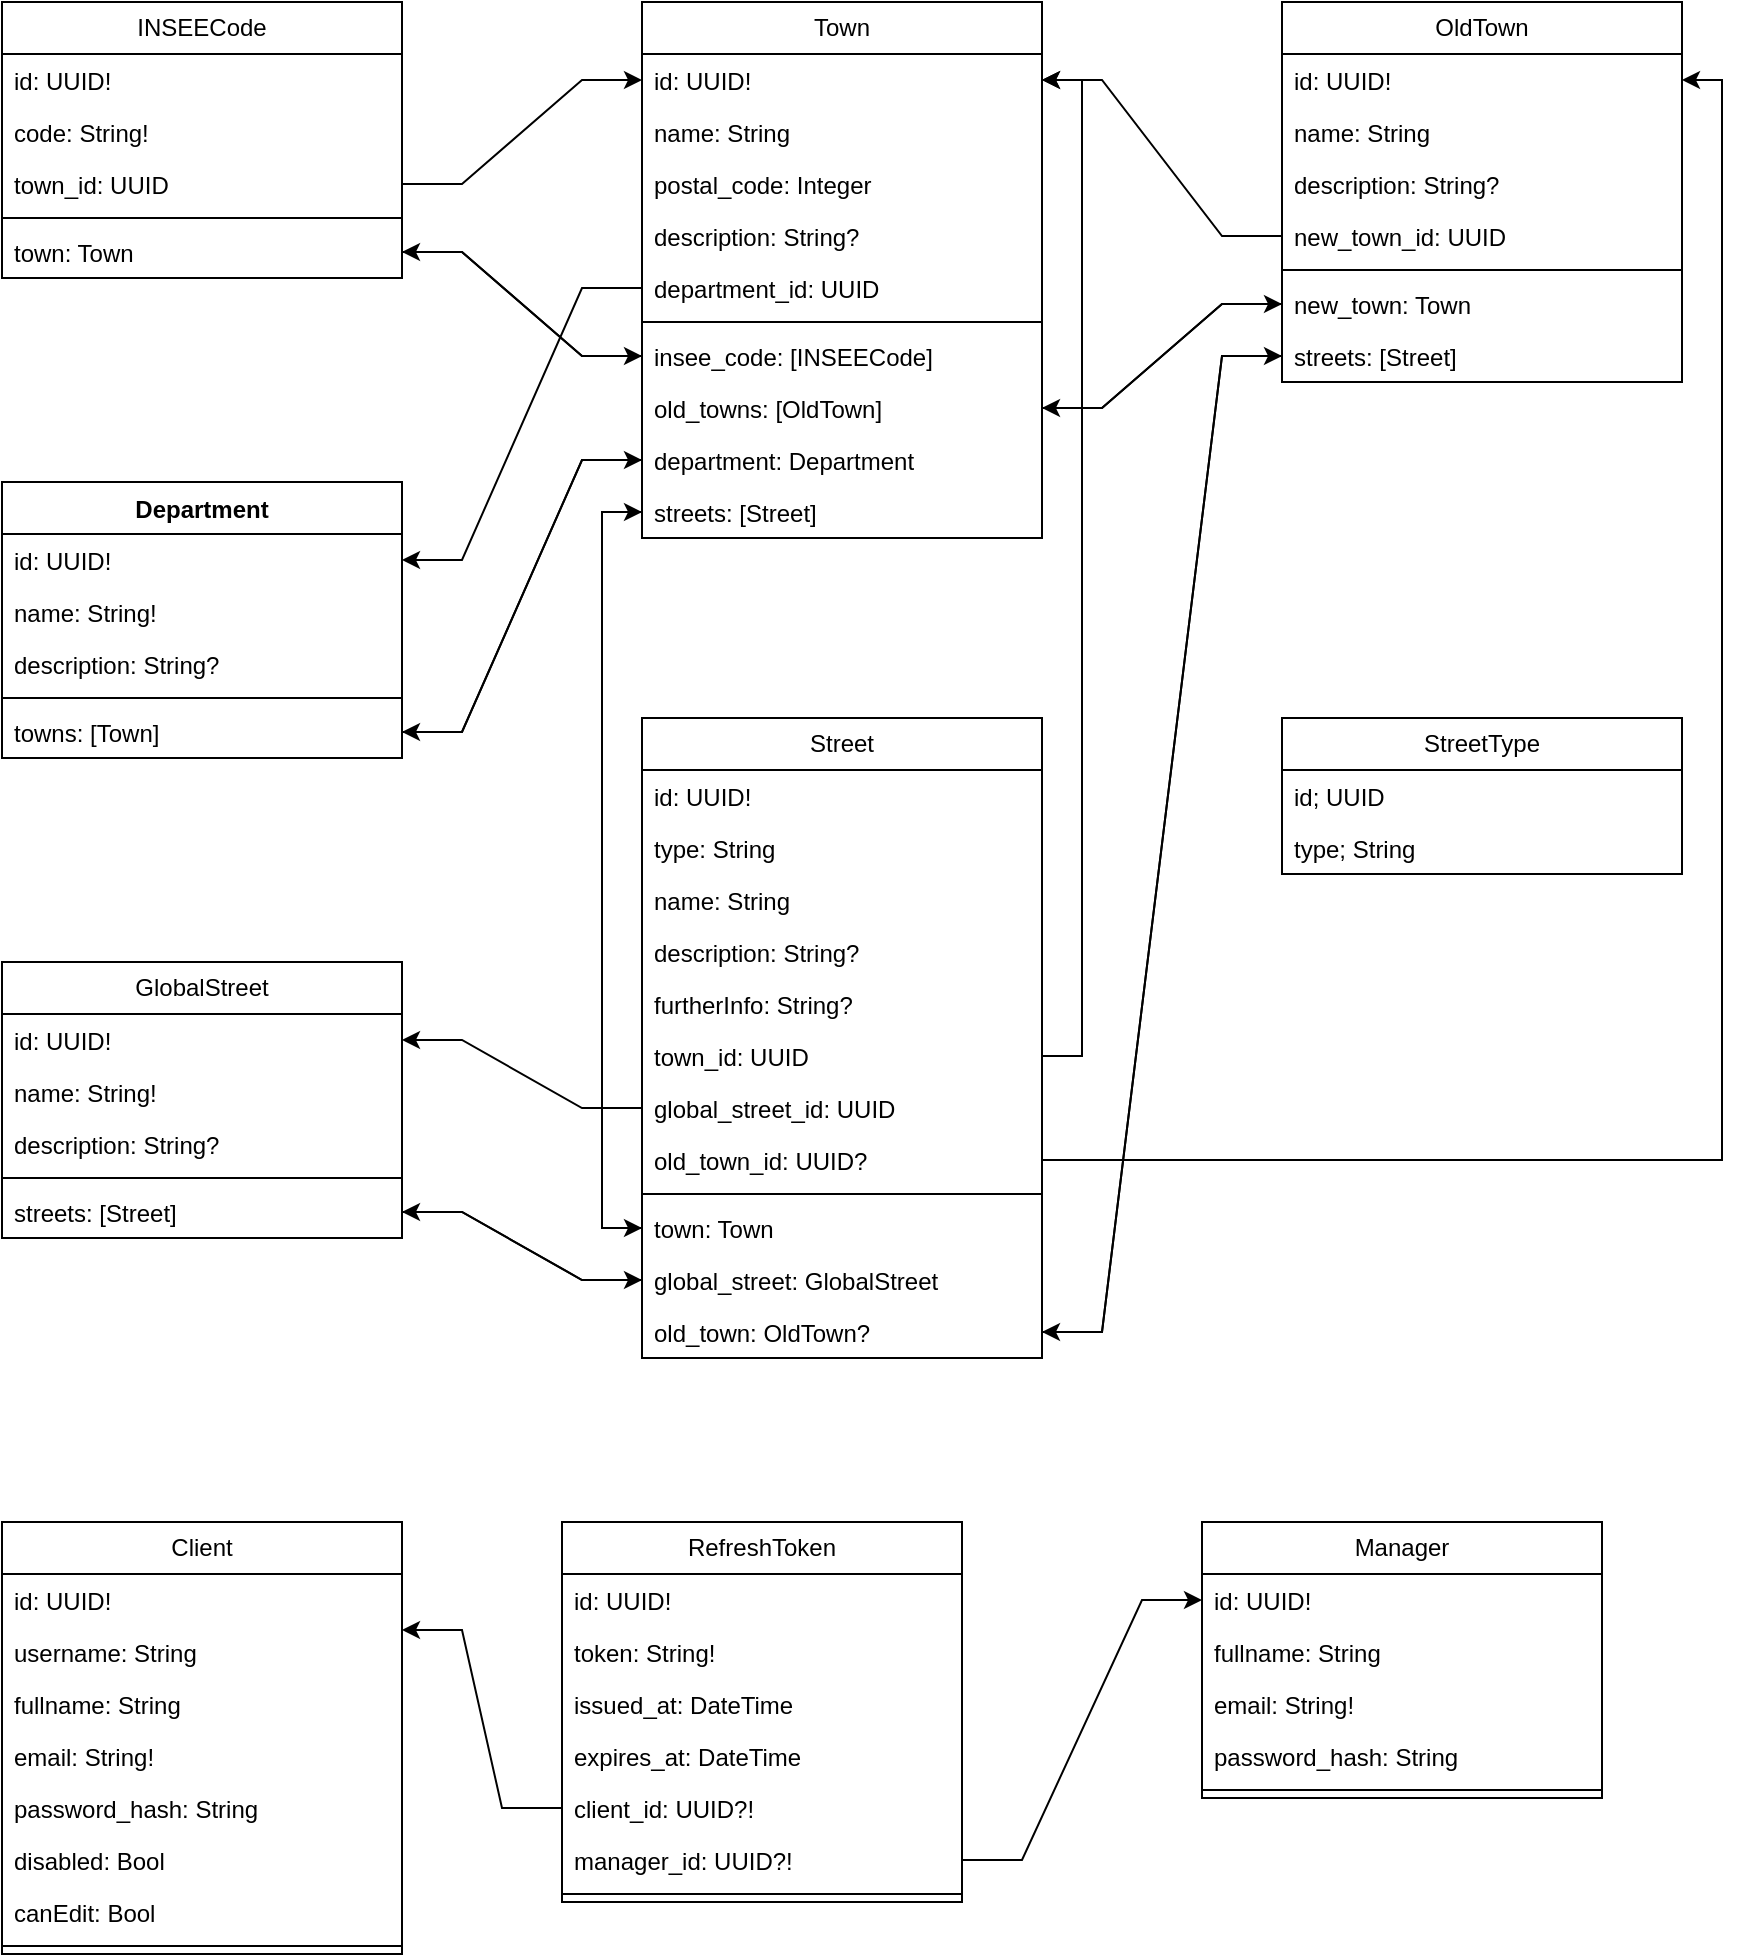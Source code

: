 <mxfile version="23.1.5" type="github">
  <diagram name="Page-1" id="B_HP-m-D-jCTQBiM8BDl">
    <mxGraphModel dx="714" dy="778" grid="1" gridSize="10" guides="1" tooltips="1" connect="1" arrows="1" fold="1" page="1" pageScale="1" pageWidth="850" pageHeight="1100" math="0" shadow="0">
      <root>
        <mxCell id="0" />
        <mxCell id="1" parent="0" />
        <mxCell id="iNCL48uJkAkAPlCLyMSf-1" value="Town" style="swimlane;fontStyle=0;childLayout=stackLayout;horizontal=1;startSize=26;fillColor=none;horizontalStack=0;resizeParent=1;resizeParentMax=0;resizeLast=0;collapsible=1;marginBottom=0;whiteSpace=wrap;html=1;" parent="1" vertex="1">
          <mxGeometry x="360" y="40" width="200" height="268" as="geometry" />
        </mxCell>
        <mxCell id="iNCL48uJkAkAPlCLyMSf-2" value="id: UUID!" style="text;strokeColor=none;fillColor=none;align=left;verticalAlign=top;spacingLeft=4;spacingRight=4;overflow=hidden;rotatable=0;points=[[0,0.5],[1,0.5]];portConstraint=eastwest;whiteSpace=wrap;html=1;" parent="iNCL48uJkAkAPlCLyMSf-1" vertex="1">
          <mxGeometry y="26" width="200" height="26" as="geometry" />
        </mxCell>
        <mxCell id="iNCL48uJkAkAPlCLyMSf-3" value="name: String" style="text;strokeColor=none;fillColor=none;align=left;verticalAlign=top;spacingLeft=4;spacingRight=4;overflow=hidden;rotatable=0;points=[[0,0.5],[1,0.5]];portConstraint=eastwest;whiteSpace=wrap;html=1;" parent="iNCL48uJkAkAPlCLyMSf-1" vertex="1">
          <mxGeometry y="52" width="200" height="26" as="geometry" />
        </mxCell>
        <mxCell id="iNCL48uJkAkAPlCLyMSf-4" value="postal_code: Integer" style="text;strokeColor=none;fillColor=none;align=left;verticalAlign=top;spacingLeft=4;spacingRight=4;overflow=hidden;rotatable=0;points=[[0,0.5],[1,0.5]];portConstraint=eastwest;whiteSpace=wrap;html=1;" parent="iNCL48uJkAkAPlCLyMSf-1" vertex="1">
          <mxGeometry y="78" width="200" height="26" as="geometry" />
        </mxCell>
        <mxCell id="iNCL48uJkAkAPlCLyMSf-5" value="description: String?" style="text;strokeColor=none;fillColor=none;align=left;verticalAlign=top;spacingLeft=4;spacingRight=4;overflow=hidden;rotatable=0;points=[[0,0.5],[1,0.5]];portConstraint=eastwest;whiteSpace=wrap;html=1;" parent="iNCL48uJkAkAPlCLyMSf-1" vertex="1">
          <mxGeometry y="104" width="200" height="26" as="geometry" />
        </mxCell>
        <mxCell id="A8rZM3pHBeAcfoqr5eJj-15" value="department_id: UUID" style="text;strokeColor=none;fillColor=none;align=left;verticalAlign=top;spacingLeft=4;spacingRight=4;overflow=hidden;rotatable=0;points=[[0,0.5],[1,0.5]];portConstraint=eastwest;whiteSpace=wrap;html=1;" parent="iNCL48uJkAkAPlCLyMSf-1" vertex="1">
          <mxGeometry y="130" width="200" height="26" as="geometry" />
        </mxCell>
        <mxCell id="A8rZM3pHBeAcfoqr5eJj-2" value="" style="line;strokeWidth=1;fillColor=none;align=left;verticalAlign=middle;spacingTop=-1;spacingLeft=3;spacingRight=3;rotatable=0;labelPosition=right;points=[];portConstraint=eastwest;strokeColor=inherit;" parent="iNCL48uJkAkAPlCLyMSf-1" vertex="1">
          <mxGeometry y="156" width="200" height="8" as="geometry" />
        </mxCell>
        <mxCell id="iNCL48uJkAkAPlCLyMSf-6" value="&lt;div&gt;insee_code: [INSEECode]&lt;/div&gt;" style="text;strokeColor=none;fillColor=none;align=left;verticalAlign=top;spacingLeft=4;spacingRight=4;overflow=hidden;rotatable=0;points=[[0,0.5],[1,0.5]];portConstraint=eastwest;whiteSpace=wrap;html=1;" parent="iNCL48uJkAkAPlCLyMSf-1" vertex="1">
          <mxGeometry y="164" width="200" height="26" as="geometry" />
        </mxCell>
        <mxCell id="iNCL48uJkAkAPlCLyMSf-8" value="old_towns: [OldTown]" style="text;strokeColor=none;fillColor=none;align=left;verticalAlign=top;spacingLeft=4;spacingRight=4;overflow=hidden;rotatable=0;points=[[0,0.5],[1,0.5]];portConstraint=eastwest;whiteSpace=wrap;html=1;" parent="iNCL48uJkAkAPlCLyMSf-1" vertex="1">
          <mxGeometry y="190" width="200" height="26" as="geometry" />
        </mxCell>
        <mxCell id="A8rZM3pHBeAcfoqr5eJj-16" value="department: Department" style="text;strokeColor=none;fillColor=none;align=left;verticalAlign=top;spacingLeft=4;spacingRight=4;overflow=hidden;rotatable=0;points=[[0,0.5],[1,0.5]];portConstraint=eastwest;whiteSpace=wrap;html=1;" parent="iNCL48uJkAkAPlCLyMSf-1" vertex="1">
          <mxGeometry y="216" width="200" height="26" as="geometry" />
        </mxCell>
        <mxCell id="iNCL48uJkAkAPlCLyMSf-7" value="streets: [Street]" style="text;strokeColor=none;fillColor=none;align=left;verticalAlign=top;spacingLeft=4;spacingRight=4;overflow=hidden;rotatable=0;points=[[0,0.5],[1,0.5]];portConstraint=eastwest;whiteSpace=wrap;html=1;" parent="iNCL48uJkAkAPlCLyMSf-1" vertex="1">
          <mxGeometry y="242" width="200" height="26" as="geometry" />
        </mxCell>
        <mxCell id="iNCL48uJkAkAPlCLyMSf-9" value="OldTown" style="swimlane;fontStyle=0;childLayout=stackLayout;horizontal=1;startSize=26;fillColor=none;horizontalStack=0;resizeParent=1;resizeParentMax=0;resizeLast=0;collapsible=1;marginBottom=0;whiteSpace=wrap;html=1;" parent="1" vertex="1">
          <mxGeometry x="680" y="40" width="200" height="190" as="geometry" />
        </mxCell>
        <mxCell id="iNCL48uJkAkAPlCLyMSf-10" value="id: UUID!" style="text;strokeColor=none;fillColor=none;align=left;verticalAlign=top;spacingLeft=4;spacingRight=4;overflow=hidden;rotatable=0;points=[[0,0.5],[1,0.5]];portConstraint=eastwest;whiteSpace=wrap;html=1;" parent="iNCL48uJkAkAPlCLyMSf-9" vertex="1">
          <mxGeometry y="26" width="200" height="26" as="geometry" />
        </mxCell>
        <mxCell id="iNCL48uJkAkAPlCLyMSf-11" value="name: String" style="text;strokeColor=none;fillColor=none;align=left;verticalAlign=top;spacingLeft=4;spacingRight=4;overflow=hidden;rotatable=0;points=[[0,0.5],[1,0.5]];portConstraint=eastwest;whiteSpace=wrap;html=1;" parent="iNCL48uJkAkAPlCLyMSf-9" vertex="1">
          <mxGeometry y="52" width="200" height="26" as="geometry" />
        </mxCell>
        <mxCell id="iNCL48uJkAkAPlCLyMSf-13" value="description: String?" style="text;strokeColor=none;fillColor=none;align=left;verticalAlign=top;spacingLeft=4;spacingRight=4;overflow=hidden;rotatable=0;points=[[0,0.5],[1,0.5]];portConstraint=eastwest;whiteSpace=wrap;html=1;" parent="iNCL48uJkAkAPlCLyMSf-9" vertex="1">
          <mxGeometry y="78" width="200" height="26" as="geometry" />
        </mxCell>
        <mxCell id="iNCL48uJkAkAPlCLyMSf-14" value="new_town_id: UUID" style="text;strokeColor=none;fillColor=none;align=left;verticalAlign=top;spacingLeft=4;spacingRight=4;overflow=hidden;rotatable=0;points=[[0,0.5],[1,0.5]];portConstraint=eastwest;whiteSpace=wrap;html=1;" parent="iNCL48uJkAkAPlCLyMSf-9" vertex="1">
          <mxGeometry y="104" width="200" height="26" as="geometry" />
        </mxCell>
        <mxCell id="A8rZM3pHBeAcfoqr5eJj-5" value="" style="line;strokeWidth=1;fillColor=none;align=left;verticalAlign=middle;spacingTop=-1;spacingLeft=3;spacingRight=3;rotatable=0;labelPosition=right;points=[];portConstraint=eastwest;strokeColor=inherit;" parent="iNCL48uJkAkAPlCLyMSf-9" vertex="1">
          <mxGeometry y="130" width="200" height="8" as="geometry" />
        </mxCell>
        <mxCell id="iNCL48uJkAkAPlCLyMSf-15" value="new_town: Town" style="text;strokeColor=none;fillColor=none;align=left;verticalAlign=top;spacingLeft=4;spacingRight=4;overflow=hidden;rotatable=0;points=[[0,0.5],[1,0.5]];portConstraint=eastwest;whiteSpace=wrap;html=1;" parent="iNCL48uJkAkAPlCLyMSf-9" vertex="1">
          <mxGeometry y="138" width="200" height="26" as="geometry" />
        </mxCell>
        <mxCell id="iNCL48uJkAkAPlCLyMSf-16" value="streets: [Street]" style="text;strokeColor=none;fillColor=none;align=left;verticalAlign=top;spacingLeft=4;spacingRight=4;overflow=hidden;rotatable=0;points=[[0,0.5],[1,0.5]];portConstraint=eastwest;whiteSpace=wrap;html=1;" parent="iNCL48uJkAkAPlCLyMSf-9" vertex="1">
          <mxGeometry y="164" width="200" height="26" as="geometry" />
        </mxCell>
        <mxCell id="iNCL48uJkAkAPlCLyMSf-18" style="edgeStyle=entityRelationEdgeStyle;rounded=0;orthogonalLoop=1;jettySize=auto;html=1;exitX=0;exitY=0.5;exitDx=0;exitDy=0;entryX=1;entryY=0.5;entryDx=0;entryDy=0;elbow=vertical;" parent="1" source="iNCL48uJkAkAPlCLyMSf-14" target="iNCL48uJkAkAPlCLyMSf-2" edge="1">
          <mxGeometry relative="1" as="geometry" />
        </mxCell>
        <mxCell id="iNCL48uJkAkAPlCLyMSf-19" style="edgeStyle=entityRelationEdgeStyle;rounded=0;orthogonalLoop=1;jettySize=auto;html=1;exitX=1;exitY=0.5;exitDx=0;exitDy=0;entryX=0;entryY=0.5;entryDx=0;entryDy=0;" parent="1" source="iNCL48uJkAkAPlCLyMSf-8" target="iNCL48uJkAkAPlCLyMSf-15" edge="1">
          <mxGeometry relative="1" as="geometry" />
        </mxCell>
        <mxCell id="iNCL48uJkAkAPlCLyMSf-20" style="edgeStyle=entityRelationEdgeStyle;rounded=0;orthogonalLoop=1;jettySize=auto;html=1;exitX=0;exitY=0.5;exitDx=0;exitDy=0;entryX=1;entryY=0.5;entryDx=0;entryDy=0;" parent="1" source="iNCL48uJkAkAPlCLyMSf-15" target="iNCL48uJkAkAPlCLyMSf-8" edge="1">
          <mxGeometry relative="1" as="geometry" />
        </mxCell>
        <mxCell id="iNCL48uJkAkAPlCLyMSf-21" value="INSEECode" style="swimlane;fontStyle=0;childLayout=stackLayout;horizontal=1;startSize=26;fillColor=none;horizontalStack=0;resizeParent=1;resizeParentMax=0;resizeLast=0;collapsible=1;marginBottom=0;whiteSpace=wrap;html=1;" parent="1" vertex="1">
          <mxGeometry x="40" y="40" width="200" height="138" as="geometry" />
        </mxCell>
        <mxCell id="iNCL48uJkAkAPlCLyMSf-22" value="id: UUID!" style="text;strokeColor=none;fillColor=none;align=left;verticalAlign=top;spacingLeft=4;spacingRight=4;overflow=hidden;rotatable=0;points=[[0,0.5],[1,0.5]];portConstraint=eastwest;whiteSpace=wrap;html=1;" parent="iNCL48uJkAkAPlCLyMSf-21" vertex="1">
          <mxGeometry y="26" width="200" height="26" as="geometry" />
        </mxCell>
        <mxCell id="iNCL48uJkAkAPlCLyMSf-23" value="code: String!" style="text;strokeColor=none;fillColor=none;align=left;verticalAlign=top;spacingLeft=4;spacingRight=4;overflow=hidden;rotatable=0;points=[[0,0.5],[1,0.5]];portConstraint=eastwest;whiteSpace=wrap;html=1;" parent="iNCL48uJkAkAPlCLyMSf-21" vertex="1">
          <mxGeometry y="52" width="200" height="26" as="geometry" />
        </mxCell>
        <mxCell id="iNCL48uJkAkAPlCLyMSf-24" value="town_id: UUID" style="text;strokeColor=none;fillColor=none;align=left;verticalAlign=top;spacingLeft=4;spacingRight=4;overflow=hidden;rotatable=0;points=[[0,0.5],[1,0.5]];portConstraint=eastwest;whiteSpace=wrap;html=1;" parent="iNCL48uJkAkAPlCLyMSf-21" vertex="1">
          <mxGeometry y="78" width="200" height="26" as="geometry" />
        </mxCell>
        <mxCell id="A8rZM3pHBeAcfoqr5eJj-1" value="" style="line;strokeWidth=1;fillColor=none;align=left;verticalAlign=middle;spacingTop=-1;spacingLeft=3;spacingRight=3;rotatable=0;labelPosition=right;points=[];portConstraint=eastwest;strokeColor=inherit;" parent="iNCL48uJkAkAPlCLyMSf-21" vertex="1">
          <mxGeometry y="104" width="200" height="8" as="geometry" />
        </mxCell>
        <mxCell id="iNCL48uJkAkAPlCLyMSf-26" value="&lt;div&gt;town: Town&lt;/div&gt;" style="text;strokeColor=none;fillColor=none;align=left;verticalAlign=top;spacingLeft=4;spacingRight=4;overflow=hidden;rotatable=0;points=[[0,0.5],[1,0.5]];portConstraint=eastwest;whiteSpace=wrap;html=1;" parent="iNCL48uJkAkAPlCLyMSf-21" vertex="1">
          <mxGeometry y="112" width="200" height="26" as="geometry" />
        </mxCell>
        <mxCell id="iNCL48uJkAkAPlCLyMSf-29" style="edgeStyle=entityRelationEdgeStyle;rounded=0;orthogonalLoop=1;jettySize=auto;html=1;exitX=1;exitY=0.5;exitDx=0;exitDy=0;entryX=0;entryY=0.5;entryDx=0;entryDy=0;" parent="1" source="iNCL48uJkAkAPlCLyMSf-24" target="iNCL48uJkAkAPlCLyMSf-2" edge="1">
          <mxGeometry relative="1" as="geometry" />
        </mxCell>
        <mxCell id="iNCL48uJkAkAPlCLyMSf-32" value="GlobalStreet" style="swimlane;fontStyle=0;childLayout=stackLayout;horizontal=1;startSize=26;fillColor=none;horizontalStack=0;resizeParent=1;resizeParentMax=0;resizeLast=0;collapsible=1;marginBottom=0;whiteSpace=wrap;html=1;" parent="1" vertex="1">
          <mxGeometry x="40" y="520" width="200" height="138" as="geometry" />
        </mxCell>
        <mxCell id="iNCL48uJkAkAPlCLyMSf-33" value="id: UUID!" style="text;strokeColor=none;fillColor=none;align=left;verticalAlign=top;spacingLeft=4;spacingRight=4;overflow=hidden;rotatable=0;points=[[0,0.5],[1,0.5]];portConstraint=eastwest;whiteSpace=wrap;html=1;" parent="iNCL48uJkAkAPlCLyMSf-32" vertex="1">
          <mxGeometry y="26" width="200" height="26" as="geometry" />
        </mxCell>
        <mxCell id="iNCL48uJkAkAPlCLyMSf-34" value="name: String!" style="text;strokeColor=none;fillColor=none;align=left;verticalAlign=top;spacingLeft=4;spacingRight=4;overflow=hidden;rotatable=0;points=[[0,0.5],[1,0.5]];portConstraint=eastwest;whiteSpace=wrap;html=1;" parent="iNCL48uJkAkAPlCLyMSf-32" vertex="1">
          <mxGeometry y="52" width="200" height="26" as="geometry" />
        </mxCell>
        <mxCell id="iNCL48uJkAkAPlCLyMSf-35" value="description: String?" style="text;strokeColor=none;fillColor=none;align=left;verticalAlign=top;spacingLeft=4;spacingRight=4;overflow=hidden;rotatable=0;points=[[0,0.5],[1,0.5]];portConstraint=eastwest;whiteSpace=wrap;html=1;" parent="iNCL48uJkAkAPlCLyMSf-32" vertex="1">
          <mxGeometry y="78" width="200" height="26" as="geometry" />
        </mxCell>
        <mxCell id="A8rZM3pHBeAcfoqr5eJj-3" value="" style="line;strokeWidth=1;fillColor=none;align=left;verticalAlign=middle;spacingTop=-1;spacingLeft=3;spacingRight=3;rotatable=0;labelPosition=right;points=[];portConstraint=eastwest;strokeColor=inherit;" parent="iNCL48uJkAkAPlCLyMSf-32" vertex="1">
          <mxGeometry y="104" width="200" height="8" as="geometry" />
        </mxCell>
        <mxCell id="iNCL48uJkAkAPlCLyMSf-39" value="streets: [Street]" style="text;strokeColor=none;fillColor=none;align=left;verticalAlign=top;spacingLeft=4;spacingRight=4;overflow=hidden;rotatable=0;points=[[0,0.5],[1,0.5]];portConstraint=eastwest;whiteSpace=wrap;html=1;" parent="iNCL48uJkAkAPlCLyMSf-32" vertex="1">
          <mxGeometry y="112" width="200" height="26" as="geometry" />
        </mxCell>
        <mxCell id="iNCL48uJkAkAPlCLyMSf-40" style="edgeStyle=entityRelationEdgeStyle;rounded=0;orthogonalLoop=1;jettySize=auto;html=1;exitX=1;exitY=0.5;exitDx=0;exitDy=0;entryX=0;entryY=0.5;entryDx=0;entryDy=0;" parent="1" source="iNCL48uJkAkAPlCLyMSf-26" target="iNCL48uJkAkAPlCLyMSf-6" edge="1">
          <mxGeometry relative="1" as="geometry" />
        </mxCell>
        <mxCell id="iNCL48uJkAkAPlCLyMSf-41" style="edgeStyle=entityRelationEdgeStyle;rounded=0;orthogonalLoop=1;jettySize=auto;html=1;exitX=0;exitY=0.5;exitDx=0;exitDy=0;entryX=1;entryY=0.5;entryDx=0;entryDy=0;" parent="1" source="iNCL48uJkAkAPlCLyMSf-6" target="iNCL48uJkAkAPlCLyMSf-26" edge="1">
          <mxGeometry relative="1" as="geometry" />
        </mxCell>
        <mxCell id="iNCL48uJkAkAPlCLyMSf-42" value="Street" style="swimlane;fontStyle=0;childLayout=stackLayout;horizontal=1;startSize=26;fillColor=none;horizontalStack=0;resizeParent=1;resizeParentMax=0;resizeLast=0;collapsible=1;marginBottom=0;whiteSpace=wrap;html=1;" parent="1" vertex="1">
          <mxGeometry x="360" y="398" width="200" height="320" as="geometry" />
        </mxCell>
        <mxCell id="iNCL48uJkAkAPlCLyMSf-43" value="id: UUID!" style="text;strokeColor=none;fillColor=none;align=left;verticalAlign=top;spacingLeft=4;spacingRight=4;overflow=hidden;rotatable=0;points=[[0,0.5],[1,0.5]];portConstraint=eastwest;whiteSpace=wrap;html=1;" parent="iNCL48uJkAkAPlCLyMSf-42" vertex="1">
          <mxGeometry y="26" width="200" height="26" as="geometry" />
        </mxCell>
        <mxCell id="iNCL48uJkAkAPlCLyMSf-45" value="type: String" style="text;strokeColor=none;fillColor=none;align=left;verticalAlign=top;spacingLeft=4;spacingRight=4;overflow=hidden;rotatable=0;points=[[0,0.5],[1,0.5]];portConstraint=eastwest;whiteSpace=wrap;html=1;" parent="iNCL48uJkAkAPlCLyMSf-42" vertex="1">
          <mxGeometry y="52" width="200" height="26" as="geometry" />
        </mxCell>
        <mxCell id="iNCL48uJkAkAPlCLyMSf-44" value="name: String" style="text;strokeColor=none;fillColor=none;align=left;verticalAlign=top;spacingLeft=4;spacingRight=4;overflow=hidden;rotatable=0;points=[[0,0.5],[1,0.5]];portConstraint=eastwest;whiteSpace=wrap;html=1;" parent="iNCL48uJkAkAPlCLyMSf-42" vertex="1">
          <mxGeometry y="78" width="200" height="26" as="geometry" />
        </mxCell>
        <mxCell id="iNCL48uJkAkAPlCLyMSf-46" value="description: String?" style="text;strokeColor=none;fillColor=none;align=left;verticalAlign=top;spacingLeft=4;spacingRight=4;overflow=hidden;rotatable=0;points=[[0,0.5],[1,0.5]];portConstraint=eastwest;whiteSpace=wrap;html=1;" parent="iNCL48uJkAkAPlCLyMSf-42" vertex="1">
          <mxGeometry y="104" width="200" height="26" as="geometry" />
        </mxCell>
        <mxCell id="iNCL48uJkAkAPlCLyMSf-47" value="furtherInfo: String?" style="text;strokeColor=none;fillColor=none;align=left;verticalAlign=top;spacingLeft=4;spacingRight=4;overflow=hidden;rotatable=0;points=[[0,0.5],[1,0.5]];portConstraint=eastwest;whiteSpace=wrap;html=1;" parent="iNCL48uJkAkAPlCLyMSf-42" vertex="1">
          <mxGeometry y="130" width="200" height="26" as="geometry" />
        </mxCell>
        <mxCell id="iNCL48uJkAkAPlCLyMSf-48" value="town_id: UUID" style="text;strokeColor=none;fillColor=none;align=left;verticalAlign=top;spacingLeft=4;spacingRight=4;overflow=hidden;rotatable=0;points=[[0,0.5],[1,0.5]];portConstraint=eastwest;whiteSpace=wrap;html=1;" parent="iNCL48uJkAkAPlCLyMSf-42" vertex="1">
          <mxGeometry y="156" width="200" height="26" as="geometry" />
        </mxCell>
        <mxCell id="iNCL48uJkAkAPlCLyMSf-49" value="global_street_id: UUID" style="text;strokeColor=none;fillColor=none;align=left;verticalAlign=top;spacingLeft=4;spacingRight=4;overflow=hidden;rotatable=0;points=[[0,0.5],[1,0.5]];portConstraint=eastwest;whiteSpace=wrap;html=1;" parent="iNCL48uJkAkAPlCLyMSf-42" vertex="1">
          <mxGeometry y="182" width="200" height="26" as="geometry" />
        </mxCell>
        <mxCell id="iNCL48uJkAkAPlCLyMSf-50" value="old_town_id: UUID?" style="text;strokeColor=none;fillColor=none;align=left;verticalAlign=top;spacingLeft=4;spacingRight=4;overflow=hidden;rotatable=0;points=[[0,0.5],[1,0.5]];portConstraint=eastwest;whiteSpace=wrap;html=1;" parent="iNCL48uJkAkAPlCLyMSf-42" vertex="1">
          <mxGeometry y="208" width="200" height="26" as="geometry" />
        </mxCell>
        <mxCell id="A8rZM3pHBeAcfoqr5eJj-4" value="" style="line;strokeWidth=1;fillColor=none;align=left;verticalAlign=middle;spacingTop=-1;spacingLeft=3;spacingRight=3;rotatable=0;labelPosition=right;points=[];portConstraint=eastwest;strokeColor=inherit;" parent="iNCL48uJkAkAPlCLyMSf-42" vertex="1">
          <mxGeometry y="234" width="200" height="8" as="geometry" />
        </mxCell>
        <mxCell id="iNCL48uJkAkAPlCLyMSf-51" value="town: Town" style="text;strokeColor=none;fillColor=none;align=left;verticalAlign=top;spacingLeft=4;spacingRight=4;overflow=hidden;rotatable=0;points=[[0,0.5],[1,0.5]];portConstraint=eastwest;whiteSpace=wrap;html=1;" parent="iNCL48uJkAkAPlCLyMSf-42" vertex="1">
          <mxGeometry y="242" width="200" height="26" as="geometry" />
        </mxCell>
        <mxCell id="iNCL48uJkAkAPlCLyMSf-52" value="&lt;div&gt;global_street: GlobalStreet&lt;/div&gt;" style="text;strokeColor=none;fillColor=none;align=left;verticalAlign=top;spacingLeft=4;spacingRight=4;overflow=hidden;rotatable=0;points=[[0,0.5],[1,0.5]];portConstraint=eastwest;whiteSpace=wrap;html=1;" parent="iNCL48uJkAkAPlCLyMSf-42" vertex="1">
          <mxGeometry y="268" width="200" height="26" as="geometry" />
        </mxCell>
        <mxCell id="iNCL48uJkAkAPlCLyMSf-53" value="old_town: OldTown?" style="text;strokeColor=none;fillColor=none;align=left;verticalAlign=top;spacingLeft=4;spacingRight=4;overflow=hidden;rotatable=0;points=[[0,0.5],[1,0.5]];portConstraint=eastwest;whiteSpace=wrap;html=1;" parent="iNCL48uJkAkAPlCLyMSf-42" vertex="1">
          <mxGeometry y="294" width="200" height="26" as="geometry" />
        </mxCell>
        <mxCell id="iNCL48uJkAkAPlCLyMSf-54" style="edgeStyle=entityRelationEdgeStyle;rounded=0;orthogonalLoop=1;jettySize=auto;html=1;exitX=0;exitY=0.5;exitDx=0;exitDy=0;" parent="1" source="iNCL48uJkAkAPlCLyMSf-52" target="iNCL48uJkAkAPlCLyMSf-39" edge="1">
          <mxGeometry relative="1" as="geometry" />
        </mxCell>
        <mxCell id="iNCL48uJkAkAPlCLyMSf-55" style="edgeStyle=entityRelationEdgeStyle;rounded=0;orthogonalLoop=1;jettySize=auto;html=1;exitX=1;exitY=0.5;exitDx=0;exitDy=0;entryX=0;entryY=0.5;entryDx=0;entryDy=0;" parent="1" source="iNCL48uJkAkAPlCLyMSf-39" target="iNCL48uJkAkAPlCLyMSf-52" edge="1">
          <mxGeometry relative="1" as="geometry" />
        </mxCell>
        <mxCell id="iNCL48uJkAkAPlCLyMSf-56" style="edgeStyle=orthogonalEdgeStyle;rounded=0;orthogonalLoop=1;jettySize=auto;html=1;exitX=0;exitY=0.5;exitDx=0;exitDy=0;entryX=0;entryY=0.5;entryDx=0;entryDy=0;" parent="1" source="iNCL48uJkAkAPlCLyMSf-51" target="iNCL48uJkAkAPlCLyMSf-7" edge="1">
          <mxGeometry relative="1" as="geometry" />
        </mxCell>
        <mxCell id="iNCL48uJkAkAPlCLyMSf-57" style="edgeStyle=orthogonalEdgeStyle;rounded=0;orthogonalLoop=1;jettySize=auto;html=1;exitX=0;exitY=0.5;exitDx=0;exitDy=0;entryX=0;entryY=0.5;entryDx=0;entryDy=0;" parent="1" source="iNCL48uJkAkAPlCLyMSf-7" target="iNCL48uJkAkAPlCLyMSf-51" edge="1">
          <mxGeometry relative="1" as="geometry" />
        </mxCell>
        <mxCell id="iNCL48uJkAkAPlCLyMSf-58" style="edgeStyle=entityRelationEdgeStyle;rounded=0;orthogonalLoop=1;jettySize=auto;html=1;exitX=1;exitY=0.5;exitDx=0;exitDy=0;entryX=0;entryY=0.5;entryDx=0;entryDy=0;" parent="1" source="iNCL48uJkAkAPlCLyMSf-53" target="iNCL48uJkAkAPlCLyMSf-16" edge="1">
          <mxGeometry relative="1" as="geometry" />
        </mxCell>
        <mxCell id="iNCL48uJkAkAPlCLyMSf-59" style="edgeStyle=entityRelationEdgeStyle;rounded=0;orthogonalLoop=1;jettySize=auto;html=1;exitX=0;exitY=0.5;exitDx=0;exitDy=0;entryX=1;entryY=0.5;entryDx=0;entryDy=0;" parent="1" source="iNCL48uJkAkAPlCLyMSf-16" target="iNCL48uJkAkAPlCLyMSf-53" edge="1">
          <mxGeometry relative="1" as="geometry" />
        </mxCell>
        <mxCell id="iNCL48uJkAkAPlCLyMSf-60" value="StreetType" style="swimlane;fontStyle=0;childLayout=stackLayout;horizontal=1;startSize=26;fillColor=none;horizontalStack=0;resizeParent=1;resizeParentMax=0;resizeLast=0;collapsible=1;marginBottom=0;whiteSpace=wrap;html=1;" parent="1" vertex="1">
          <mxGeometry x="680" y="398" width="200" height="78" as="geometry" />
        </mxCell>
        <mxCell id="iNCL48uJkAkAPlCLyMSf-61" value="id; UUID" style="text;strokeColor=none;fillColor=none;align=left;verticalAlign=top;spacingLeft=4;spacingRight=4;overflow=hidden;rotatable=0;points=[[0,0.5],[1,0.5]];portConstraint=eastwest;whiteSpace=wrap;html=1;" parent="iNCL48uJkAkAPlCLyMSf-60" vertex="1">
          <mxGeometry y="26" width="200" height="26" as="geometry" />
        </mxCell>
        <mxCell id="iNCL48uJkAkAPlCLyMSf-62" value="type; String" style="text;strokeColor=none;fillColor=none;align=left;verticalAlign=top;spacingLeft=4;spacingRight=4;overflow=hidden;rotatable=0;points=[[0,0.5],[1,0.5]];portConstraint=eastwest;whiteSpace=wrap;html=1;" parent="iNCL48uJkAkAPlCLyMSf-60" vertex="1">
          <mxGeometry y="52" width="200" height="26" as="geometry" />
        </mxCell>
        <mxCell id="WBzE5OwMGGkzoz-lFQzw-2" style="edgeStyle=orthogonalEdgeStyle;rounded=0;orthogonalLoop=1;jettySize=auto;html=1;exitX=1;exitY=0.5;exitDx=0;exitDy=0;entryX=1;entryY=0.5;entryDx=0;entryDy=0;" parent="1" source="iNCL48uJkAkAPlCLyMSf-50" target="iNCL48uJkAkAPlCLyMSf-10" edge="1">
          <mxGeometry relative="1" as="geometry" />
        </mxCell>
        <mxCell id="WBzE5OwMGGkzoz-lFQzw-3" style="edgeStyle=entityRelationEdgeStyle;rounded=0;orthogonalLoop=1;jettySize=auto;html=1;exitX=0;exitY=0.5;exitDx=0;exitDy=0;" parent="1" source="iNCL48uJkAkAPlCLyMSf-49" target="iNCL48uJkAkAPlCLyMSf-33" edge="1">
          <mxGeometry relative="1" as="geometry" />
        </mxCell>
        <mxCell id="WBzE5OwMGGkzoz-lFQzw-5" style="edgeStyle=orthogonalEdgeStyle;rounded=0;orthogonalLoop=1;jettySize=auto;html=1;exitX=1;exitY=0.5;exitDx=0;exitDy=0;" parent="1" source="iNCL48uJkAkAPlCLyMSf-48" target="iNCL48uJkAkAPlCLyMSf-2" edge="1">
          <mxGeometry relative="1" as="geometry" />
        </mxCell>
        <mxCell id="A8rZM3pHBeAcfoqr5eJj-6" value="Department" style="swimlane;fontStyle=1;align=center;verticalAlign=top;childLayout=stackLayout;horizontal=1;startSize=26;horizontalStack=0;resizeParent=1;resizeParentMax=0;resizeLast=0;collapsible=1;marginBottom=0;whiteSpace=wrap;html=1;" parent="1" vertex="1">
          <mxGeometry x="40" y="280" width="200" height="138" as="geometry" />
        </mxCell>
        <mxCell id="A8rZM3pHBeAcfoqr5eJj-7" value="id: UUID!" style="text;strokeColor=none;fillColor=none;align=left;verticalAlign=top;spacingLeft=4;spacingRight=4;overflow=hidden;rotatable=0;points=[[0,0.5],[1,0.5]];portConstraint=eastwest;whiteSpace=wrap;html=1;" parent="A8rZM3pHBeAcfoqr5eJj-6" vertex="1">
          <mxGeometry y="26" width="200" height="26" as="geometry" />
        </mxCell>
        <mxCell id="A8rZM3pHBeAcfoqr5eJj-10" value="name: String!" style="text;strokeColor=none;fillColor=none;align=left;verticalAlign=top;spacingLeft=4;spacingRight=4;overflow=hidden;rotatable=0;points=[[0,0.5],[1,0.5]];portConstraint=eastwest;whiteSpace=wrap;html=1;" parent="A8rZM3pHBeAcfoqr5eJj-6" vertex="1">
          <mxGeometry y="52" width="200" height="26" as="geometry" />
        </mxCell>
        <mxCell id="A8rZM3pHBeAcfoqr5eJj-11" value="description: String?" style="text;strokeColor=none;fillColor=none;align=left;verticalAlign=top;spacingLeft=4;spacingRight=4;overflow=hidden;rotatable=0;points=[[0,0.5],[1,0.5]];portConstraint=eastwest;whiteSpace=wrap;html=1;" parent="A8rZM3pHBeAcfoqr5eJj-6" vertex="1">
          <mxGeometry y="78" width="200" height="26" as="geometry" />
        </mxCell>
        <mxCell id="A8rZM3pHBeAcfoqr5eJj-8" value="" style="line;strokeWidth=1;fillColor=none;align=left;verticalAlign=middle;spacingTop=-1;spacingLeft=3;spacingRight=3;rotatable=0;labelPosition=right;points=[];portConstraint=eastwest;strokeColor=inherit;" parent="A8rZM3pHBeAcfoqr5eJj-6" vertex="1">
          <mxGeometry y="104" width="200" height="8" as="geometry" />
        </mxCell>
        <mxCell id="A8rZM3pHBeAcfoqr5eJj-9" value="towns: [Town]" style="text;strokeColor=none;fillColor=none;align=left;verticalAlign=top;spacingLeft=4;spacingRight=4;overflow=hidden;rotatable=0;points=[[0,0.5],[1,0.5]];portConstraint=eastwest;whiteSpace=wrap;html=1;" parent="A8rZM3pHBeAcfoqr5eJj-6" vertex="1">
          <mxGeometry y="112" width="200" height="26" as="geometry" />
        </mxCell>
        <mxCell id="A8rZM3pHBeAcfoqr5eJj-17" style="edgeStyle=entityRelationEdgeStyle;rounded=0;orthogonalLoop=1;jettySize=auto;html=1;exitX=0;exitY=0.5;exitDx=0;exitDy=0;entryX=1;entryY=0.5;entryDx=0;entryDy=0;" parent="1" source="A8rZM3pHBeAcfoqr5eJj-15" target="A8rZM3pHBeAcfoqr5eJj-7" edge="1">
          <mxGeometry relative="1" as="geometry" />
        </mxCell>
        <mxCell id="A8rZM3pHBeAcfoqr5eJj-18" style="edgeStyle=entityRelationEdgeStyle;rounded=0;orthogonalLoop=1;jettySize=auto;html=1;exitX=1;exitY=0.5;exitDx=0;exitDy=0;entryX=0;entryY=0.5;entryDx=0;entryDy=0;" parent="1" source="A8rZM3pHBeAcfoqr5eJj-9" target="A8rZM3pHBeAcfoqr5eJj-16" edge="1">
          <mxGeometry relative="1" as="geometry" />
        </mxCell>
        <mxCell id="A8rZM3pHBeAcfoqr5eJj-19" style="edgeStyle=entityRelationEdgeStyle;rounded=0;orthogonalLoop=1;jettySize=auto;html=1;exitX=0;exitY=0.5;exitDx=0;exitDy=0;entryX=1;entryY=0.5;entryDx=0;entryDy=0;" parent="1" source="A8rZM3pHBeAcfoqr5eJj-16" target="A8rZM3pHBeAcfoqr5eJj-9" edge="1">
          <mxGeometry relative="1" as="geometry" />
        </mxCell>
        <mxCell id="A8rZM3pHBeAcfoqr5eJj-20" value="Client" style="swimlane;fontStyle=0;childLayout=stackLayout;horizontal=1;startSize=26;fillColor=none;horizontalStack=0;resizeParent=1;resizeParentMax=0;resizeLast=0;collapsible=1;marginBottom=0;whiteSpace=wrap;html=1;" parent="1" vertex="1">
          <mxGeometry x="40" y="800" width="200" height="216" as="geometry" />
        </mxCell>
        <mxCell id="A8rZM3pHBeAcfoqr5eJj-21" value="id: UUID!&lt;span style=&quot;white-space: pre;&quot;&gt;&#x9;&lt;/span&gt;" style="text;strokeColor=none;fillColor=none;align=left;verticalAlign=top;spacingLeft=4;spacingRight=4;overflow=hidden;rotatable=0;points=[[0,0.5],[1,0.5]];portConstraint=eastwest;whiteSpace=wrap;html=1;" parent="A8rZM3pHBeAcfoqr5eJj-20" vertex="1">
          <mxGeometry y="26" width="200" height="26" as="geometry" />
        </mxCell>
        <mxCell id="pJYVSlRJaWtfI2KDB2sx-1" value="username: String" style="text;strokeColor=none;fillColor=none;align=left;verticalAlign=top;spacingLeft=4;spacingRight=4;overflow=hidden;rotatable=0;points=[[0,0.5],[1,0.5]];portConstraint=eastwest;whiteSpace=wrap;html=1;" vertex="1" parent="A8rZM3pHBeAcfoqr5eJj-20">
          <mxGeometry y="52" width="200" height="26" as="geometry" />
        </mxCell>
        <mxCell id="A8rZM3pHBeAcfoqr5eJj-22" value="fullname: String" style="text;strokeColor=none;fillColor=none;align=left;verticalAlign=top;spacingLeft=4;spacingRight=4;overflow=hidden;rotatable=0;points=[[0,0.5],[1,0.5]];portConstraint=eastwest;whiteSpace=wrap;html=1;" parent="A8rZM3pHBeAcfoqr5eJj-20" vertex="1">
          <mxGeometry y="78" width="200" height="26" as="geometry" />
        </mxCell>
        <mxCell id="A8rZM3pHBeAcfoqr5eJj-23" value="email: String!" style="text;strokeColor=none;fillColor=none;align=left;verticalAlign=top;spacingLeft=4;spacingRight=4;overflow=hidden;rotatable=0;points=[[0,0.5],[1,0.5]];portConstraint=eastwest;whiteSpace=wrap;html=1;" parent="A8rZM3pHBeAcfoqr5eJj-20" vertex="1">
          <mxGeometry y="104" width="200" height="26" as="geometry" />
        </mxCell>
        <mxCell id="A8rZM3pHBeAcfoqr5eJj-33" value="password_hash: String" style="text;strokeColor=none;fillColor=none;align=left;verticalAlign=top;spacingLeft=4;spacingRight=4;overflow=hidden;rotatable=0;points=[[0,0.5],[1,0.5]];portConstraint=eastwest;whiteSpace=wrap;html=1;" parent="A8rZM3pHBeAcfoqr5eJj-20" vertex="1">
          <mxGeometry y="130" width="200" height="26" as="geometry" />
        </mxCell>
        <mxCell id="pJYVSlRJaWtfI2KDB2sx-2" value="disabled: Bool" style="text;strokeColor=none;fillColor=none;align=left;verticalAlign=top;spacingLeft=4;spacingRight=4;overflow=hidden;rotatable=0;points=[[0,0.5],[1,0.5]];portConstraint=eastwest;whiteSpace=wrap;html=1;" vertex="1" parent="A8rZM3pHBeAcfoqr5eJj-20">
          <mxGeometry y="156" width="200" height="26" as="geometry" />
        </mxCell>
        <mxCell id="A8rZM3pHBeAcfoqr5eJj-34" value="canEdit: Bool" style="text;strokeColor=none;fillColor=none;align=left;verticalAlign=top;spacingLeft=4;spacingRight=4;overflow=hidden;rotatable=0;points=[[0,0.5],[1,0.5]];portConstraint=eastwest;whiteSpace=wrap;html=1;" parent="A8rZM3pHBeAcfoqr5eJj-20" vertex="1">
          <mxGeometry y="182" width="200" height="26" as="geometry" />
        </mxCell>
        <mxCell id="A8rZM3pHBeAcfoqr5eJj-46" value="" style="line;strokeWidth=1;fillColor=none;align=left;verticalAlign=middle;spacingTop=-1;spacingLeft=3;spacingRight=3;rotatable=0;labelPosition=right;points=[];portConstraint=eastwest;strokeColor=inherit;" parent="A8rZM3pHBeAcfoqr5eJj-20" vertex="1">
          <mxGeometry y="208" width="200" height="8" as="geometry" />
        </mxCell>
        <mxCell id="A8rZM3pHBeAcfoqr5eJj-24" value="RefreshToken" style="swimlane;fontStyle=0;childLayout=stackLayout;horizontal=1;startSize=26;fillColor=none;horizontalStack=0;resizeParent=1;resizeParentMax=0;resizeLast=0;collapsible=1;marginBottom=0;whiteSpace=wrap;html=1;" parent="1" vertex="1">
          <mxGeometry x="320" y="800" width="200" height="190" as="geometry" />
        </mxCell>
        <mxCell id="A8rZM3pHBeAcfoqr5eJj-25" value="id: UUID!" style="text;strokeColor=none;fillColor=none;align=left;verticalAlign=top;spacingLeft=4;spacingRight=4;overflow=hidden;rotatable=0;points=[[0,0.5],[1,0.5]];portConstraint=eastwest;whiteSpace=wrap;html=1;" parent="A8rZM3pHBeAcfoqr5eJj-24" vertex="1">
          <mxGeometry y="26" width="200" height="26" as="geometry" />
        </mxCell>
        <mxCell id="A8rZM3pHBeAcfoqr5eJj-26" value="token: String!" style="text;strokeColor=none;fillColor=none;align=left;verticalAlign=top;spacingLeft=4;spacingRight=4;overflow=hidden;rotatable=0;points=[[0,0.5],[1,0.5]];portConstraint=eastwest;whiteSpace=wrap;html=1;" parent="A8rZM3pHBeAcfoqr5eJj-24" vertex="1">
          <mxGeometry y="52" width="200" height="26" as="geometry" />
        </mxCell>
        <mxCell id="A8rZM3pHBeAcfoqr5eJj-27" value="issued_at: DateTime" style="text;strokeColor=none;fillColor=none;align=left;verticalAlign=top;spacingLeft=4;spacingRight=4;overflow=hidden;rotatable=0;points=[[0,0.5],[1,0.5]];portConstraint=eastwest;whiteSpace=wrap;html=1;" parent="A8rZM3pHBeAcfoqr5eJj-24" vertex="1">
          <mxGeometry y="78" width="200" height="26" as="geometry" />
        </mxCell>
        <mxCell id="A8rZM3pHBeAcfoqr5eJj-41" value="expires_at: DateTime" style="text;strokeColor=none;fillColor=none;align=left;verticalAlign=top;spacingLeft=4;spacingRight=4;overflow=hidden;rotatable=0;points=[[0,0.5],[1,0.5]];portConstraint=eastwest;whiteSpace=wrap;html=1;" parent="A8rZM3pHBeAcfoqr5eJj-24" vertex="1">
          <mxGeometry y="104" width="200" height="26" as="geometry" />
        </mxCell>
        <mxCell id="A8rZM3pHBeAcfoqr5eJj-42" value="client_id: UUID?!" style="text;strokeColor=none;fillColor=none;align=left;verticalAlign=top;spacingLeft=4;spacingRight=4;overflow=hidden;rotatable=0;points=[[0,0.5],[1,0.5]];portConstraint=eastwest;whiteSpace=wrap;html=1;" parent="A8rZM3pHBeAcfoqr5eJj-24" vertex="1">
          <mxGeometry y="130" width="200" height="26" as="geometry" />
        </mxCell>
        <mxCell id="A8rZM3pHBeAcfoqr5eJj-43" value="manager_id: UUID?!" style="text;strokeColor=none;fillColor=none;align=left;verticalAlign=top;spacingLeft=4;spacingRight=4;overflow=hidden;rotatable=0;points=[[0,0.5],[1,0.5]];portConstraint=eastwest;whiteSpace=wrap;html=1;" parent="A8rZM3pHBeAcfoqr5eJj-24" vertex="1">
          <mxGeometry y="156" width="200" height="26" as="geometry" />
        </mxCell>
        <mxCell id="A8rZM3pHBeAcfoqr5eJj-32" value="" style="line;strokeWidth=1;fillColor=none;align=left;verticalAlign=middle;spacingTop=-1;spacingLeft=3;spacingRight=3;rotatable=0;labelPosition=right;points=[];portConstraint=eastwest;strokeColor=inherit;" parent="A8rZM3pHBeAcfoqr5eJj-24" vertex="1">
          <mxGeometry y="182" width="200" height="8" as="geometry" />
        </mxCell>
        <mxCell id="A8rZM3pHBeAcfoqr5eJj-35" value="Manager" style="swimlane;fontStyle=0;childLayout=stackLayout;horizontal=1;startSize=26;fillColor=none;horizontalStack=0;resizeParent=1;resizeParentMax=0;resizeLast=0;collapsible=1;marginBottom=0;whiteSpace=wrap;html=1;" parent="1" vertex="1">
          <mxGeometry x="640" y="800" width="200" height="138" as="geometry" />
        </mxCell>
        <mxCell id="A8rZM3pHBeAcfoqr5eJj-36" value="id: UUID!&lt;span style=&quot;white-space: pre;&quot;&gt;&#x9;&lt;/span&gt;" style="text;strokeColor=none;fillColor=none;align=left;verticalAlign=top;spacingLeft=4;spacingRight=4;overflow=hidden;rotatable=0;points=[[0,0.5],[1,0.5]];portConstraint=eastwest;whiteSpace=wrap;html=1;" parent="A8rZM3pHBeAcfoqr5eJj-35" vertex="1">
          <mxGeometry y="26" width="200" height="26" as="geometry" />
        </mxCell>
        <mxCell id="A8rZM3pHBeAcfoqr5eJj-37" value="fullname: String" style="text;strokeColor=none;fillColor=none;align=left;verticalAlign=top;spacingLeft=4;spacingRight=4;overflow=hidden;rotatable=0;points=[[0,0.5],[1,0.5]];portConstraint=eastwest;whiteSpace=wrap;html=1;" parent="A8rZM3pHBeAcfoqr5eJj-35" vertex="1">
          <mxGeometry y="52" width="200" height="26" as="geometry" />
        </mxCell>
        <mxCell id="A8rZM3pHBeAcfoqr5eJj-38" value="email: String!" style="text;strokeColor=none;fillColor=none;align=left;verticalAlign=top;spacingLeft=4;spacingRight=4;overflow=hidden;rotatable=0;points=[[0,0.5],[1,0.5]];portConstraint=eastwest;whiteSpace=wrap;html=1;" parent="A8rZM3pHBeAcfoqr5eJj-35" vertex="1">
          <mxGeometry y="78" width="200" height="26" as="geometry" />
        </mxCell>
        <mxCell id="A8rZM3pHBeAcfoqr5eJj-39" value="password_hash: String" style="text;strokeColor=none;fillColor=none;align=left;verticalAlign=top;spacingLeft=4;spacingRight=4;overflow=hidden;rotatable=0;points=[[0,0.5],[1,0.5]];portConstraint=eastwest;whiteSpace=wrap;html=1;" parent="A8rZM3pHBeAcfoqr5eJj-35" vertex="1">
          <mxGeometry y="104" width="200" height="26" as="geometry" />
        </mxCell>
        <mxCell id="A8rZM3pHBeAcfoqr5eJj-47" value="" style="line;strokeWidth=1;fillColor=none;align=left;verticalAlign=middle;spacingTop=-1;spacingLeft=3;spacingRight=3;rotatable=0;labelPosition=right;points=[];portConstraint=eastwest;strokeColor=inherit;" parent="A8rZM3pHBeAcfoqr5eJj-35" vertex="1">
          <mxGeometry y="130" width="200" height="8" as="geometry" />
        </mxCell>
        <mxCell id="A8rZM3pHBeAcfoqr5eJj-44" style="edgeStyle=entityRelationEdgeStyle;rounded=0;orthogonalLoop=1;jettySize=auto;html=1;exitX=0;exitY=0.5;exitDx=0;exitDy=0;entryX=1;entryY=0.25;entryDx=0;entryDy=0;" parent="1" source="A8rZM3pHBeAcfoqr5eJj-42" target="A8rZM3pHBeAcfoqr5eJj-20" edge="1">
          <mxGeometry relative="1" as="geometry" />
        </mxCell>
        <mxCell id="A8rZM3pHBeAcfoqr5eJj-45" style="edgeStyle=entityRelationEdgeStyle;rounded=0;orthogonalLoop=1;jettySize=auto;html=1;exitX=1;exitY=0.5;exitDx=0;exitDy=0;entryX=0;entryY=0.5;entryDx=0;entryDy=0;" parent="1" source="A8rZM3pHBeAcfoqr5eJj-43" target="A8rZM3pHBeAcfoqr5eJj-36" edge="1">
          <mxGeometry relative="1" as="geometry" />
        </mxCell>
      </root>
    </mxGraphModel>
  </diagram>
</mxfile>
